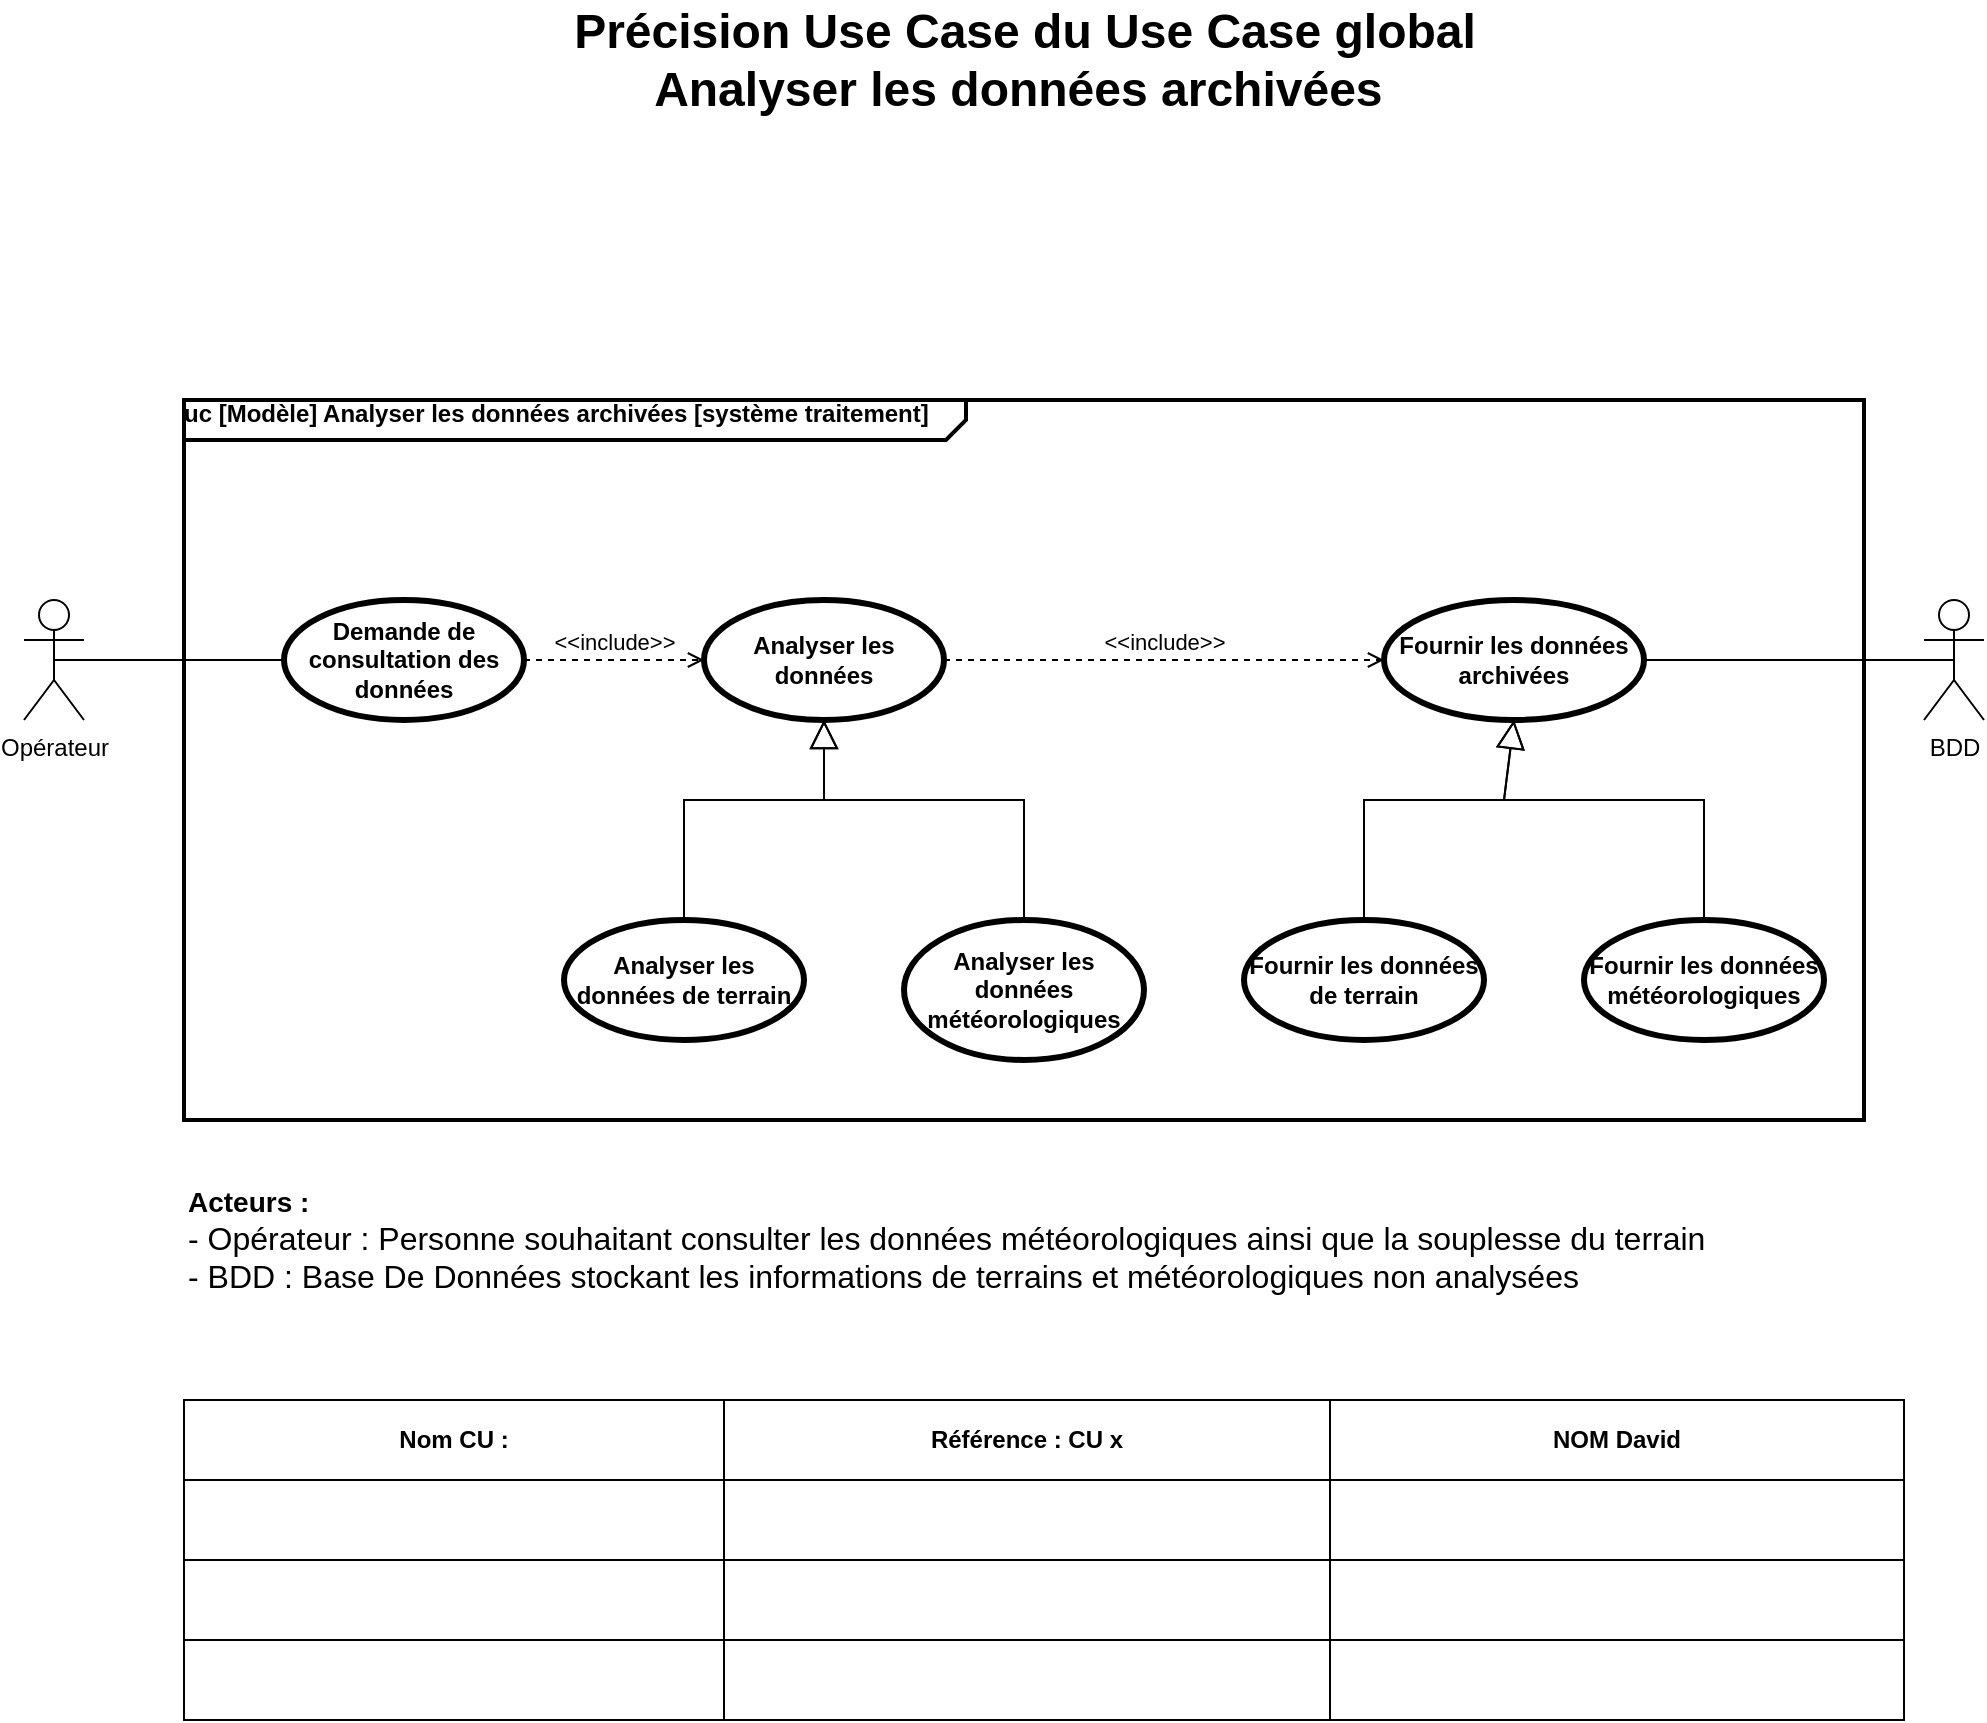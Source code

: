 <mxfile version="26.0.11">
  <diagram name="Page-1" id="oWWJ9WK90DHRocMrvL_G">
    <mxGraphModel dx="1395" dy="643" grid="1" gridSize="10" guides="1" tooltips="1" connect="1" arrows="1" fold="1" page="1" pageScale="1" pageWidth="827" pageHeight="1169" math="0" shadow="0">
      <root>
        <mxCell id="0" />
        <mxCell id="1" parent="0" />
        <mxCell id="Tsat0PEg5-iKXXruWEzb-1" value="Précision Use Case du Use Case global&lt;div&gt;Analyser les données archivées&amp;nbsp;&lt;/div&gt;" style="text;strokeColor=none;fillColor=none;html=1;fontSize=24;fontStyle=1;verticalAlign=middle;align=center;" vertex="1" parent="1">
          <mxGeometry x="455" y="60" width="530" height="60" as="geometry" />
        </mxCell>
        <mxCell id="Tsat0PEg5-iKXXruWEzb-2" value="&lt;b&gt;uc [Modèle] Analyser les données archivées [système traitement]&lt;/b&gt;" style="html=1;shape=mxgraph.sysml.package;overflow=fill;labelX=391;strokeWidth=2;align=left;" vertex="1" parent="1">
          <mxGeometry x="300" y="260" width="840" height="360" as="geometry" />
        </mxCell>
        <mxCell id="Tsat0PEg5-iKXXruWEzb-4" value="Demande de consultation des données" style="shape=ellipse;html=1;strokeWidth=3;fontStyle=1;whiteSpace=wrap;align=center;perimeter=ellipsePerimeter;" vertex="1" parent="1">
          <mxGeometry x="350" y="360" width="120" height="60" as="geometry" />
        </mxCell>
        <mxCell id="Tsat0PEg5-iKXXruWEzb-5" value="Analyser les données" style="shape=ellipse;html=1;strokeWidth=3;fontStyle=1;whiteSpace=wrap;align=center;perimeter=ellipsePerimeter;" vertex="1" parent="1">
          <mxGeometry x="560" y="360" width="120" height="60" as="geometry" />
        </mxCell>
        <mxCell id="Tsat0PEg5-iKXXruWEzb-7" value="BDD" style="shape=umlActor;verticalLabelPosition=bottom;verticalAlign=top;html=1;outlineConnect=0;" vertex="1" parent="1">
          <mxGeometry x="1170" y="360" width="30" height="60" as="geometry" />
        </mxCell>
        <mxCell id="Tsat0PEg5-iKXXruWEzb-8" value="Fournir les données archivées" style="shape=ellipse;html=1;strokeWidth=3;fontStyle=1;whiteSpace=wrap;align=center;perimeter=ellipsePerimeter;" vertex="1" parent="1">
          <mxGeometry x="900" y="360" width="130" height="60" as="geometry" />
        </mxCell>
        <mxCell id="Tsat0PEg5-iKXXruWEzb-10" value="&amp;lt;&amp;lt;include&amp;gt;&amp;gt;" style="edgeStyle=none;html=1;endArrow=open;verticalAlign=bottom;dashed=1;labelBackgroundColor=none;rounded=0;entryX=0;entryY=0.5;entryDx=0;entryDy=0;exitX=1;exitY=0.5;exitDx=0;exitDy=0;" edge="1" parent="1" source="Tsat0PEg5-iKXXruWEzb-4" target="Tsat0PEg5-iKXXruWEzb-5">
          <mxGeometry width="160" relative="1" as="geometry">
            <mxPoint x="680" y="520" as="sourcePoint" />
            <mxPoint x="840" y="520" as="targetPoint" />
          </mxGeometry>
        </mxCell>
        <mxCell id="Tsat0PEg5-iKXXruWEzb-11" value="" style="edgeStyle=none;html=1;endArrow=block;endFill=0;endSize=12;verticalAlign=bottom;rounded=0;entryX=0.5;entryY=1;entryDx=0;entryDy=0;exitX=0.5;exitY=0;exitDx=0;exitDy=0;" edge="1" parent="1" source="Tsat0PEg5-iKXXruWEzb-14" target="Tsat0PEg5-iKXXruWEzb-5">
          <mxGeometry width="160" relative="1" as="geometry">
            <mxPoint x="760" y="520" as="sourcePoint" />
            <mxPoint x="920" y="520" as="targetPoint" />
            <Array as="points">
              <mxPoint x="550" y="460" />
              <mxPoint x="620" y="460" />
            </Array>
          </mxGeometry>
        </mxCell>
        <mxCell id="Tsat0PEg5-iKXXruWEzb-12" value="Analyser les données météorologiques" style="shape=ellipse;html=1;strokeWidth=3;fontStyle=1;whiteSpace=wrap;align=center;perimeter=ellipsePerimeter;" vertex="1" parent="1">
          <mxGeometry x="660" y="520" width="120" height="70" as="geometry" />
        </mxCell>
        <mxCell id="Tsat0PEg5-iKXXruWEzb-14" value="Analyser les données de terrain" style="shape=ellipse;html=1;strokeWidth=3;fontStyle=1;whiteSpace=wrap;align=center;perimeter=ellipsePerimeter;" vertex="1" parent="1">
          <mxGeometry x="490" y="520" width="120" height="60" as="geometry" />
        </mxCell>
        <mxCell id="Tsat0PEg5-iKXXruWEzb-15" value="" style="edgeStyle=none;html=1;endArrow=block;endFill=0;endSize=12;verticalAlign=bottom;rounded=0;entryX=0.5;entryY=1;entryDx=0;entryDy=0;exitX=0.5;exitY=0;exitDx=0;exitDy=0;" edge="1" parent="1" source="Tsat0PEg5-iKXXruWEzb-12" target="Tsat0PEg5-iKXXruWEzb-5">
          <mxGeometry width="160" relative="1" as="geometry">
            <mxPoint x="564" y="530" as="sourcePoint" />
            <mxPoint x="630" y="430" as="targetPoint" />
            <Array as="points">
              <mxPoint x="720" y="460" />
              <mxPoint x="620" y="460" />
            </Array>
          </mxGeometry>
        </mxCell>
        <mxCell id="Tsat0PEg5-iKXXruWEzb-16" value="" style="edgeStyle=none;html=1;endArrow=block;endFill=0;endSize=12;verticalAlign=bottom;rounded=0;exitX=0.5;exitY=0;exitDx=0;exitDy=0;entryX=0.5;entryY=1;entryDx=0;entryDy=0;" edge="1" parent="1" source="Tsat0PEg5-iKXXruWEzb-18" target="Tsat0PEg5-iKXXruWEzb-8">
          <mxGeometry width="160" relative="1" as="geometry">
            <mxPoint x="1100" y="520" as="sourcePoint" />
            <mxPoint x="1020" y="420" as="targetPoint" />
            <Array as="points">
              <mxPoint x="890" y="460" />
              <mxPoint x="960" y="460" />
            </Array>
          </mxGeometry>
        </mxCell>
        <mxCell id="Tsat0PEg5-iKXXruWEzb-17" value="Fournir les données météorologiques" style="shape=ellipse;html=1;strokeWidth=3;fontStyle=1;whiteSpace=wrap;align=center;perimeter=ellipsePerimeter;" vertex="1" parent="1">
          <mxGeometry x="1000" y="520" width="120" height="60" as="geometry" />
        </mxCell>
        <mxCell id="Tsat0PEg5-iKXXruWEzb-18" value="Fournir les données de terrain" style="shape=ellipse;html=1;strokeWidth=3;fontStyle=1;whiteSpace=wrap;align=center;perimeter=ellipsePerimeter;" vertex="1" parent="1">
          <mxGeometry x="830" y="520" width="120" height="60" as="geometry" />
        </mxCell>
        <mxCell id="Tsat0PEg5-iKXXruWEzb-19" value="" style="edgeStyle=none;html=1;endArrow=block;endFill=0;endSize=12;verticalAlign=bottom;rounded=0;entryX=0.5;entryY=1;entryDx=0;entryDy=0;exitX=0.5;exitY=0;exitDx=0;exitDy=0;" edge="1" parent="1" source="Tsat0PEg5-iKXXruWEzb-17" target="Tsat0PEg5-iKXXruWEzb-8">
          <mxGeometry width="160" relative="1" as="geometry">
            <mxPoint x="904" y="530" as="sourcePoint" />
            <mxPoint x="960" y="420" as="targetPoint" />
            <Array as="points">
              <mxPoint x="1060" y="460" />
              <mxPoint x="960" y="460" />
            </Array>
          </mxGeometry>
        </mxCell>
        <mxCell id="Tsat0PEg5-iKXXruWEzb-20" value="&amp;lt;&amp;lt;include&amp;gt;&amp;gt;" style="edgeStyle=none;html=1;endArrow=open;verticalAlign=bottom;dashed=1;labelBackgroundColor=none;rounded=0;entryX=0;entryY=0.5;entryDx=0;entryDy=0;" edge="1" parent="1" source="Tsat0PEg5-iKXXruWEzb-5" target="Tsat0PEg5-iKXXruWEzb-8">
          <mxGeometry width="160" relative="1" as="geometry">
            <mxPoint x="480" y="400" as="sourcePoint" />
            <mxPoint x="570" y="400" as="targetPoint" />
          </mxGeometry>
        </mxCell>
        <mxCell id="Tsat0PEg5-iKXXruWEzb-22" value="" style="edgeStyle=none;html=1;endArrow=none;verticalAlign=bottom;rounded=0;exitX=1;exitY=0.5;exitDx=0;exitDy=0;entryX=0.5;entryY=0.5;entryDx=0;entryDy=0;entryPerimeter=0;" edge="1" parent="1" source="Tsat0PEg5-iKXXruWEzb-8" target="Tsat0PEg5-iKXXruWEzb-7">
          <mxGeometry width="160" relative="1" as="geometry">
            <mxPoint x="1120" y="560" as="sourcePoint" />
            <mxPoint x="1280" y="560" as="targetPoint" />
          </mxGeometry>
        </mxCell>
        <mxCell id="Tsat0PEg5-iKXXruWEzb-23" value="Opérateur" style="shape=umlActor;html=1;verticalLabelPosition=bottom;verticalAlign=top;align=center;" vertex="1" parent="1">
          <mxGeometry x="220" y="360" width="30" height="60" as="geometry" />
        </mxCell>
        <mxCell id="Tsat0PEg5-iKXXruWEzb-24" value="" style="edgeStyle=none;html=1;endArrow=none;verticalAlign=bottom;rounded=0;exitX=0.5;exitY=0.5;exitDx=0;exitDy=0;exitPerimeter=0;entryX=0;entryY=0.5;entryDx=0;entryDy=0;" edge="1" parent="1" source="Tsat0PEg5-iKXXruWEzb-23" target="Tsat0PEg5-iKXXruWEzb-4">
          <mxGeometry width="160" relative="1" as="geometry">
            <mxPoint x="560" y="520" as="sourcePoint" />
            <mxPoint x="720" y="520" as="targetPoint" />
          </mxGeometry>
        </mxCell>
        <mxCell id="Tsat0PEg5-iKXXruWEzb-25" value="&lt;font style=&quot;font-size: 14px;&quot;&gt;&lt;b&gt;Acteurs :&lt;/b&gt;&lt;/font&gt;&lt;div&gt;&lt;font size=&quot;3&quot;&gt;- Opérateur :&amp;nbsp;&lt;span style=&quot;background-color: transparent; color: light-dark(rgb(0, 0, 0), rgb(255, 255, 255));&quot;&gt;Personne souhaitant consulter les données météorologiques ainsi que la souplesse du terrain&lt;/span&gt;&lt;br&gt;&lt;/font&gt;&lt;/div&gt;&lt;div&gt;&lt;font size=&quot;3&quot;&gt;&lt;span style=&quot;background-color: transparent; color: light-dark(rgb(0, 0, 0), rgb(255, 255, 255));&quot;&gt;- BDD : Base De Données stockant les informations de terrains et météorologiques non analysées&lt;br&gt;&lt;/span&gt;&lt;/font&gt;&lt;/div&gt;" style="text;html=1;align=left;verticalAlign=middle;whiteSpace=wrap;rounded=0;" vertex="1" parent="1">
          <mxGeometry x="300" y="640" width="820" height="80" as="geometry" />
        </mxCell>
        <mxCell id="Tsat0PEg5-iKXXruWEzb-26" value="" style="shape=table;startSize=0;container=1;collapsible=0;childLayout=tableLayout;" vertex="1" parent="1">
          <mxGeometry x="300" y="760" width="860" height="160" as="geometry" />
        </mxCell>
        <mxCell id="Tsat0PEg5-iKXXruWEzb-27" value="" style="shape=tableRow;horizontal=0;startSize=0;swimlaneHead=0;swimlaneBody=0;strokeColor=inherit;top=0;left=0;bottom=0;right=0;collapsible=0;dropTarget=0;fillColor=none;points=[[0,0.5],[1,0.5]];portConstraint=eastwest;" vertex="1" parent="Tsat0PEg5-iKXXruWEzb-26">
          <mxGeometry width="860" height="40" as="geometry" />
        </mxCell>
        <mxCell id="Tsat0PEg5-iKXXruWEzb-28" value="&lt;b&gt;Nom CU :&lt;/b&gt;" style="shape=partialRectangle;html=1;whiteSpace=wrap;connectable=0;strokeColor=inherit;overflow=hidden;fillColor=none;top=0;left=0;bottom=0;right=0;pointerEvents=1;" vertex="1" parent="Tsat0PEg5-iKXXruWEzb-27">
          <mxGeometry width="270" height="40" as="geometry">
            <mxRectangle width="270" height="40" as="alternateBounds" />
          </mxGeometry>
        </mxCell>
        <mxCell id="Tsat0PEg5-iKXXruWEzb-29" value="&lt;b&gt;Référence : CU x&lt;/b&gt;" style="shape=partialRectangle;html=1;whiteSpace=wrap;connectable=0;strokeColor=inherit;overflow=hidden;fillColor=none;top=0;left=0;bottom=0;right=0;pointerEvents=1;" vertex="1" parent="Tsat0PEg5-iKXXruWEzb-27">
          <mxGeometry x="270" width="303" height="40" as="geometry">
            <mxRectangle width="303" height="40" as="alternateBounds" />
          </mxGeometry>
        </mxCell>
        <mxCell id="Tsat0PEg5-iKXXruWEzb-30" value="&lt;b&gt;NOM David&lt;/b&gt;" style="shape=partialRectangle;html=1;whiteSpace=wrap;connectable=0;strokeColor=inherit;overflow=hidden;fillColor=none;top=0;left=0;bottom=0;right=0;pointerEvents=1;" vertex="1" parent="Tsat0PEg5-iKXXruWEzb-27">
          <mxGeometry x="573" width="287" height="40" as="geometry">
            <mxRectangle width="287" height="40" as="alternateBounds" />
          </mxGeometry>
        </mxCell>
        <mxCell id="Tsat0PEg5-iKXXruWEzb-31" value="" style="shape=tableRow;horizontal=0;startSize=0;swimlaneHead=0;swimlaneBody=0;strokeColor=inherit;top=0;left=0;bottom=0;right=0;collapsible=0;dropTarget=0;fillColor=none;points=[[0,0.5],[1,0.5]];portConstraint=eastwest;" vertex="1" parent="Tsat0PEg5-iKXXruWEzb-26">
          <mxGeometry y="40" width="860" height="40" as="geometry" />
        </mxCell>
        <mxCell id="Tsat0PEg5-iKXXruWEzb-32" value="" style="shape=partialRectangle;html=1;whiteSpace=wrap;connectable=0;strokeColor=inherit;overflow=hidden;fillColor=none;top=0;left=0;bottom=0;right=0;pointerEvents=1;" vertex="1" parent="Tsat0PEg5-iKXXruWEzb-31">
          <mxGeometry width="270" height="40" as="geometry">
            <mxRectangle width="270" height="40" as="alternateBounds" />
          </mxGeometry>
        </mxCell>
        <mxCell id="Tsat0PEg5-iKXXruWEzb-33" value="" style="shape=partialRectangle;html=1;whiteSpace=wrap;connectable=0;strokeColor=inherit;overflow=hidden;fillColor=none;top=0;left=0;bottom=0;right=0;pointerEvents=1;" vertex="1" parent="Tsat0PEg5-iKXXruWEzb-31">
          <mxGeometry x="270" width="303" height="40" as="geometry">
            <mxRectangle width="303" height="40" as="alternateBounds" />
          </mxGeometry>
        </mxCell>
        <mxCell id="Tsat0PEg5-iKXXruWEzb-34" value="" style="shape=partialRectangle;html=1;whiteSpace=wrap;connectable=0;strokeColor=inherit;overflow=hidden;fillColor=none;top=0;left=0;bottom=0;right=0;pointerEvents=1;" vertex="1" parent="Tsat0PEg5-iKXXruWEzb-31">
          <mxGeometry x="573" width="287" height="40" as="geometry">
            <mxRectangle width="287" height="40" as="alternateBounds" />
          </mxGeometry>
        </mxCell>
        <mxCell id="Tsat0PEg5-iKXXruWEzb-35" value="" style="shape=tableRow;horizontal=0;startSize=0;swimlaneHead=0;swimlaneBody=0;strokeColor=inherit;top=0;left=0;bottom=0;right=0;collapsible=0;dropTarget=0;fillColor=none;points=[[0,0.5],[1,0.5]];portConstraint=eastwest;" vertex="1" parent="Tsat0PEg5-iKXXruWEzb-26">
          <mxGeometry y="80" width="860" height="40" as="geometry" />
        </mxCell>
        <mxCell id="Tsat0PEg5-iKXXruWEzb-36" value="" style="shape=partialRectangle;html=1;whiteSpace=wrap;connectable=0;strokeColor=inherit;overflow=hidden;fillColor=none;top=0;left=0;bottom=0;right=0;pointerEvents=1;" vertex="1" parent="Tsat0PEg5-iKXXruWEzb-35">
          <mxGeometry width="270" height="40" as="geometry">
            <mxRectangle width="270" height="40" as="alternateBounds" />
          </mxGeometry>
        </mxCell>
        <mxCell id="Tsat0PEg5-iKXXruWEzb-37" value="" style="shape=partialRectangle;html=1;whiteSpace=wrap;connectable=0;strokeColor=inherit;overflow=hidden;fillColor=none;top=0;left=0;bottom=0;right=0;pointerEvents=1;" vertex="1" parent="Tsat0PEg5-iKXXruWEzb-35">
          <mxGeometry x="270" width="303" height="40" as="geometry">
            <mxRectangle width="303" height="40" as="alternateBounds" />
          </mxGeometry>
        </mxCell>
        <mxCell id="Tsat0PEg5-iKXXruWEzb-38" value="" style="shape=partialRectangle;html=1;whiteSpace=wrap;connectable=0;strokeColor=inherit;overflow=hidden;fillColor=none;top=0;left=0;bottom=0;right=0;pointerEvents=1;" vertex="1" parent="Tsat0PEg5-iKXXruWEzb-35">
          <mxGeometry x="573" width="287" height="40" as="geometry">
            <mxRectangle width="287" height="40" as="alternateBounds" />
          </mxGeometry>
        </mxCell>
        <mxCell id="Tsat0PEg5-iKXXruWEzb-39" value="" style="shape=tableRow;horizontal=0;startSize=0;swimlaneHead=0;swimlaneBody=0;strokeColor=inherit;top=0;left=0;bottom=0;right=0;collapsible=0;dropTarget=0;fillColor=none;points=[[0,0.5],[1,0.5]];portConstraint=eastwest;" vertex="1" parent="Tsat0PEg5-iKXXruWEzb-26">
          <mxGeometry y="120" width="860" height="40" as="geometry" />
        </mxCell>
        <mxCell id="Tsat0PEg5-iKXXruWEzb-40" value="" style="shape=partialRectangle;html=1;whiteSpace=wrap;connectable=0;strokeColor=inherit;overflow=hidden;fillColor=none;top=0;left=0;bottom=0;right=0;pointerEvents=1;" vertex="1" parent="Tsat0PEg5-iKXXruWEzb-39">
          <mxGeometry width="270" height="40" as="geometry">
            <mxRectangle width="270" height="40" as="alternateBounds" />
          </mxGeometry>
        </mxCell>
        <mxCell id="Tsat0PEg5-iKXXruWEzb-41" value="" style="shape=partialRectangle;html=1;whiteSpace=wrap;connectable=0;strokeColor=inherit;overflow=hidden;fillColor=none;top=0;left=0;bottom=0;right=0;pointerEvents=1;" vertex="1" parent="Tsat0PEg5-iKXXruWEzb-39">
          <mxGeometry x="270" width="303" height="40" as="geometry">
            <mxRectangle width="303" height="40" as="alternateBounds" />
          </mxGeometry>
        </mxCell>
        <mxCell id="Tsat0PEg5-iKXXruWEzb-42" value="" style="shape=partialRectangle;html=1;whiteSpace=wrap;connectable=0;strokeColor=inherit;overflow=hidden;fillColor=none;top=0;left=0;bottom=0;right=0;pointerEvents=1;" vertex="1" parent="Tsat0PEg5-iKXXruWEzb-39">
          <mxGeometry x="573" width="287" height="40" as="geometry">
            <mxRectangle width="287" height="40" as="alternateBounds" />
          </mxGeometry>
        </mxCell>
      </root>
    </mxGraphModel>
  </diagram>
</mxfile>
